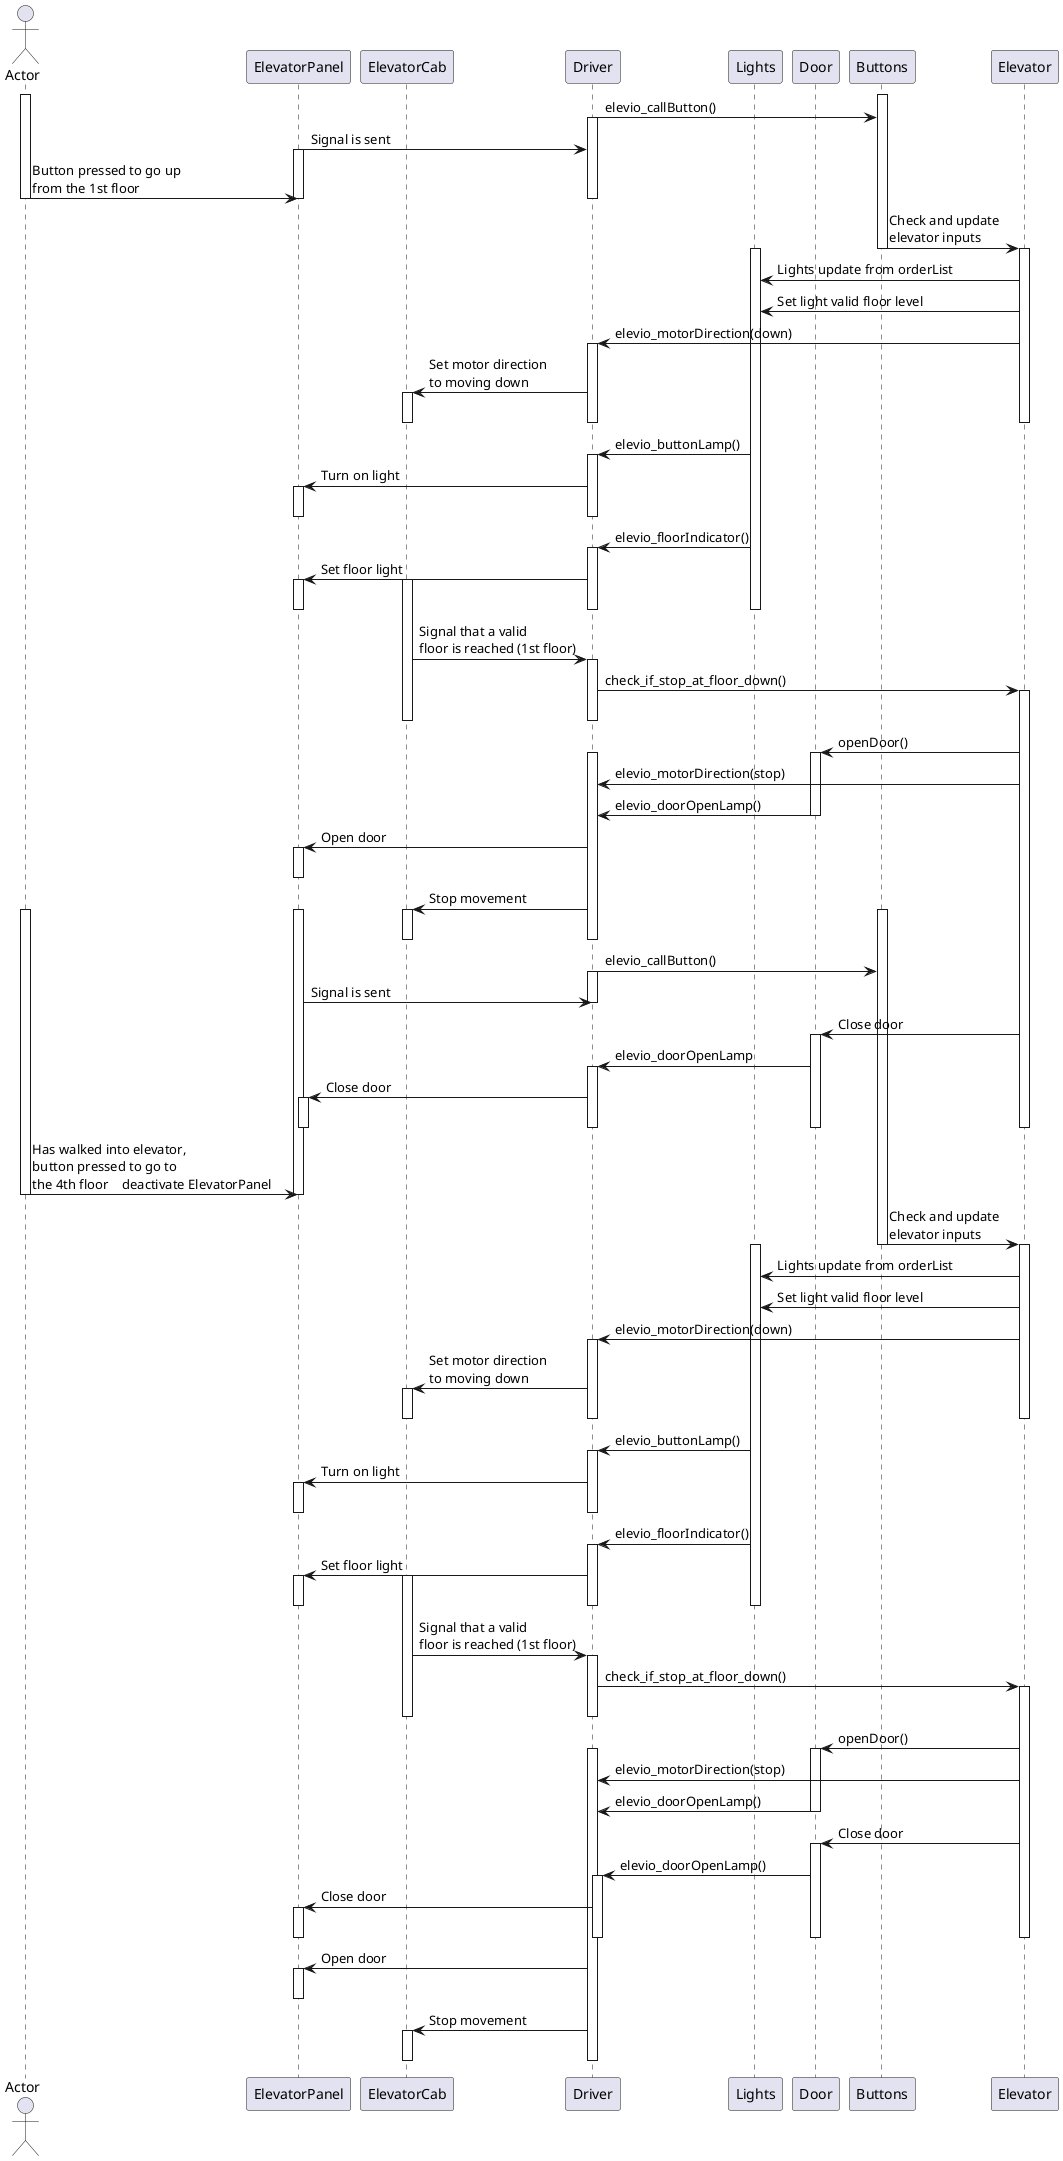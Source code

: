 https://plantuml.com/sequence-diagram



@startuml
actor       Actor       as Actor
participant ElevatorPanel    as ElevatorPanel
participant ElevatorCab as ElevatorCab
participant Driver      as Driver
participant Lights      as Lights
participant Door        as Door
participant Buttons     as Buttons
participant Elevator    as Elevator


activate Actor
activate Buttons
Driver          -> Buttons : elevio_callButton()
activate Driver
    ElevatorPanel   -> Driver : Signal is sent
    activate ElevatorPanel
        Actor           -> ElevatorPanel : Button pressed to go up \nfrom the 1st floor
    deactivate ElevatorPanel
deactivate Driver
deactivate Actor

Buttons         -> Elevator : Check and update \nelevator inputs
deactivate Buttons


activate Elevator
activate Lights
Elevator        -> Lights : Lights update from orderList
Elevator        -> Lights : Set light valid floor level
Elevator        -> Driver : elevio_motorDirection(down)
activate Driver
Driver      -> ElevatorCab : Set motor direction \nto moving down
activate ElevatorCab
deactivate ElevatorCab
deactivate Driver
deactivate Elevator
Lights          -> Driver : elevio_buttonLamp()
activate Driver
Driver -> ElevatorPanel : Turn on light
activate ElevatorPanel
deactivate ElevatorPanel
deactivate Driver
Lights          -> Driver : elevio_floorIndicator()
activate Driver
Driver -> ElevatorPanel : Set floor light
activate ElevatorPanel
deactivate ElevatorPanel
deactivate Driver
deactivate Lights



activate ElevatorCab
ElevatorCab -> Driver : Signal that a valid \nfloor is reached (1st floor)
activate Driver
Driver -> Elevator : check_if_stop_at_floor_down()
activate Elevator

deactivate Driver
deactivate ElevatorCab

Elevator -> Door : openDoor()
activate Door

activate Driver
Elevator -> Driver : elevio_motorDirection(stop)
Door            -> Driver : elevio_doorOpenLamp()


deactivate Door
Driver -> ElevatorPanel : Open door
activate ElevatorPanel
deactivate ElevatorPanel
Driver -> ElevatorCab : Stop movement
activate ElevatorCab
deactivate ElevatorCab
deactivate Driver



activate Actor
activate Buttons
activate ElevatorPanel
Driver          -> Buttons : elevio_callButton()
activate Driver
ElevatorPanel   -> Driver : Signal is sent
deactivate Driver
Elevator -> Door : Close door
activate Door
Door -> Driver : elevio_doorOpenLamp
activate Driver
Driver -> ElevatorPanel : Close door
activate ElevatorPanel
deactivate ElevatorPanel
deactivate Door




deactivate Driver
deactivate Elevator


Actor -> ElevatorPanel : Has walked into elevator, \nbutton pressed to go to \nthe 4th floor    deactivate ElevatorPanel
deactivate ElevatorPanel
deactivate Driver
deactivate Actor

Buttons         -> Elevator : Check and update \nelevator inputs
deactivate Buttons


activate Elevator
activate Lights
Elevator        -> Lights : Lights update from orderList
Elevator        -> Lights : Set light valid floor level
Elevator        -> Driver : elevio_motorDirection(down)
activate Driver
Driver      -> ElevatorCab : Set motor direction \nto moving down
activate ElevatorCab
deactivate ElevatorCab
deactivate Driver
deactivate Elevator
Lights          -> Driver : elevio_buttonLamp()
activate Driver
Driver -> ElevatorPanel : Turn on light
activate ElevatorPanel
deactivate ElevatorPanel
deactivate Driver
Lights          -> Driver : elevio_floorIndicator()
activate Driver
Driver -> ElevatorPanel : Set floor light
activate ElevatorPanel
deactivate ElevatorPanel
deactivate Driver
deactivate Lights



activate ElevatorCab
ElevatorCab -> Driver : Signal that a valid \nfloor is reached (1st floor)
activate Driver
Driver -> Elevator : check_if_stop_at_floor_down()
activate Elevator

deactivate Driver
deactivate ElevatorCab

Elevator -> Door : openDoor()
activate Door

activate Driver
Elevator -> Driver : elevio_motorDirection(stop)
Door -> Driver : elevio_doorOpenLamp()


deactivate Door
Elevator -> Door : Close door

activate Door

Door -> Driver : elevio_doorOpenLamp()
activate Driver
Driver -> ElevatorPanel : Close door
activate ElevatorPanel
deactivate ElevatorPanel
deactivate Driver
deactivate Door
deactivate Elevator
Driver -> ElevatorPanel : Open door
activate ElevatorPanel
deactivate ElevatorPanel
Driver -> ElevatorCab : Stop movement
activate ElevatorCab
deactivate ElevatorCab
deactivate Driver





@enduml


